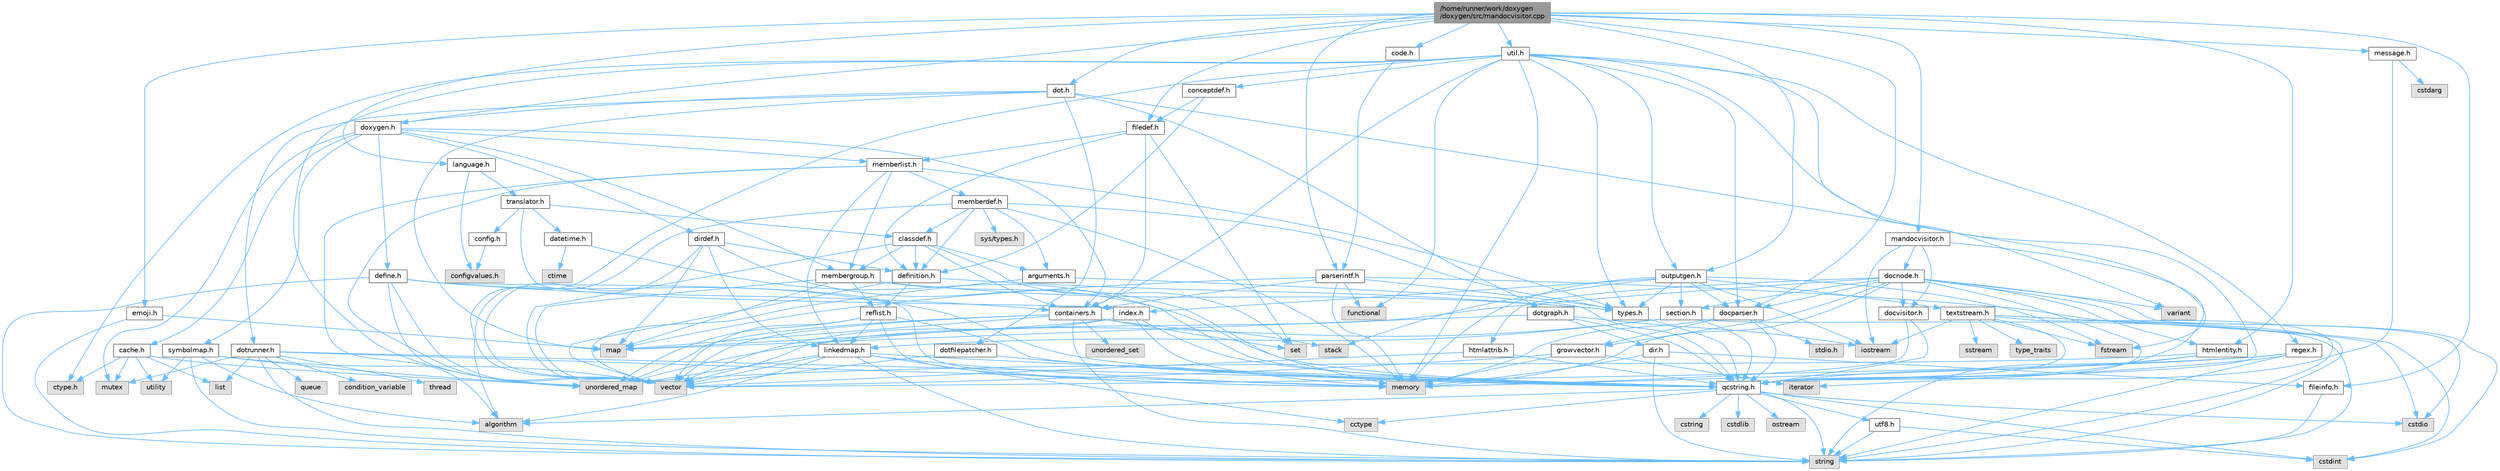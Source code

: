 digraph "/home/runner/work/doxygen/doxygen/src/mandocvisitor.cpp"
{
 // INTERACTIVE_SVG=YES
 // LATEX_PDF_SIZE
  bgcolor="transparent";
  edge [fontname=Helvetica,fontsize=10,labelfontname=Helvetica,labelfontsize=10];
  node [fontname=Helvetica,fontsize=10,shape=box,height=0.2,width=0.4];
  Node1 [id="Node000001",label="/home/runner/work/doxygen\l/doxygen/src/mandocvisitor.cpp",height=0.2,width=0.4,color="gray40", fillcolor="grey60", style="filled", fontcolor="black",tooltip=" "];
  Node1 -> Node2 [id="edge1_Node000001_Node000002",color="steelblue1",style="solid",tooltip=" "];
  Node2 [id="Node000002",label="mandocvisitor.h",height=0.2,width=0.4,color="grey40", fillcolor="white", style="filled",URL="$d6/d6e/mandocvisitor_8h.html",tooltip=" "];
  Node2 -> Node3 [id="edge2_Node000002_Node000003",color="steelblue1",style="solid",tooltip=" "];
  Node3 [id="Node000003",label="iostream",height=0.2,width=0.4,color="grey60", fillcolor="#E0E0E0", style="filled",tooltip=" "];
  Node2 -> Node4 [id="edge3_Node000002_Node000004",color="steelblue1",style="solid",tooltip=" "];
  Node4 [id="Node000004",label="qcstring.h",height=0.2,width=0.4,color="grey40", fillcolor="white", style="filled",URL="$d7/d5c/qcstring_8h.html",tooltip=" "];
  Node4 -> Node5 [id="edge4_Node000004_Node000005",color="steelblue1",style="solid",tooltip=" "];
  Node5 [id="Node000005",label="string",height=0.2,width=0.4,color="grey60", fillcolor="#E0E0E0", style="filled",tooltip=" "];
  Node4 -> Node6 [id="edge5_Node000004_Node000006",color="steelblue1",style="solid",tooltip=" "];
  Node6 [id="Node000006",label="algorithm",height=0.2,width=0.4,color="grey60", fillcolor="#E0E0E0", style="filled",tooltip=" "];
  Node4 -> Node7 [id="edge6_Node000004_Node000007",color="steelblue1",style="solid",tooltip=" "];
  Node7 [id="Node000007",label="cctype",height=0.2,width=0.4,color="grey60", fillcolor="#E0E0E0", style="filled",tooltip=" "];
  Node4 -> Node8 [id="edge7_Node000004_Node000008",color="steelblue1",style="solid",tooltip=" "];
  Node8 [id="Node000008",label="cstring",height=0.2,width=0.4,color="grey60", fillcolor="#E0E0E0", style="filled",tooltip=" "];
  Node4 -> Node9 [id="edge8_Node000004_Node000009",color="steelblue1",style="solid",tooltip=" "];
  Node9 [id="Node000009",label="cstdio",height=0.2,width=0.4,color="grey60", fillcolor="#E0E0E0", style="filled",tooltip=" "];
  Node4 -> Node10 [id="edge9_Node000004_Node000010",color="steelblue1",style="solid",tooltip=" "];
  Node10 [id="Node000010",label="cstdlib",height=0.2,width=0.4,color="grey60", fillcolor="#E0E0E0", style="filled",tooltip=" "];
  Node4 -> Node11 [id="edge10_Node000004_Node000011",color="steelblue1",style="solid",tooltip=" "];
  Node11 [id="Node000011",label="cstdint",height=0.2,width=0.4,color="grey60", fillcolor="#E0E0E0", style="filled",tooltip=" "];
  Node4 -> Node12 [id="edge11_Node000004_Node000012",color="steelblue1",style="solid",tooltip=" "];
  Node12 [id="Node000012",label="ostream",height=0.2,width=0.4,color="grey60", fillcolor="#E0E0E0", style="filled",tooltip=" "];
  Node4 -> Node13 [id="edge12_Node000004_Node000013",color="steelblue1",style="solid",tooltip=" "];
  Node13 [id="Node000013",label="utf8.h",height=0.2,width=0.4,color="grey40", fillcolor="white", style="filled",URL="$db/d7c/utf8_8h.html",tooltip="Various UTF8 related helper functions."];
  Node13 -> Node11 [id="edge13_Node000013_Node000011",color="steelblue1",style="solid",tooltip=" "];
  Node13 -> Node5 [id="edge14_Node000013_Node000005",color="steelblue1",style="solid",tooltip=" "];
  Node2 -> Node14 [id="edge15_Node000002_Node000014",color="steelblue1",style="solid",tooltip=" "];
  Node14 [id="Node000014",label="docvisitor.h",height=0.2,width=0.4,color="grey40", fillcolor="white", style="filled",URL="$d2/d3c/docvisitor_8h.html",tooltip=" "];
  Node14 -> Node15 [id="edge16_Node000014_Node000015",color="steelblue1",style="solid",tooltip=" "];
  Node15 [id="Node000015",label="memory",height=0.2,width=0.4,color="grey60", fillcolor="#E0E0E0", style="filled",tooltip=" "];
  Node14 -> Node4 [id="edge17_Node000014_Node000004",color="steelblue1",style="solid",tooltip=" "];
  Node2 -> Node16 [id="edge18_Node000002_Node000016",color="steelblue1",style="solid",tooltip=" "];
  Node16 [id="Node000016",label="docnode.h",height=0.2,width=0.4,color="grey40", fillcolor="white", style="filled",URL="$de/d2b/docnode_8h.html",tooltip=" "];
  Node16 -> Node9 [id="edge19_Node000016_Node000009",color="steelblue1",style="solid",tooltip=" "];
  Node16 -> Node11 [id="edge20_Node000016_Node000011",color="steelblue1",style="solid",tooltip=" "];
  Node16 -> Node17 [id="edge21_Node000016_Node000017",color="steelblue1",style="solid",tooltip=" "];
  Node17 [id="Node000017",label="vector",height=0.2,width=0.4,color="grey60", fillcolor="#E0E0E0", style="filled",tooltip=" "];
  Node16 -> Node15 [id="edge22_Node000016_Node000015",color="steelblue1",style="solid",tooltip=" "];
  Node16 -> Node18 [id="edge23_Node000016_Node000018",color="steelblue1",style="solid",tooltip=" "];
  Node18 [id="Node000018",label="variant",height=0.2,width=0.4,color="grey60", fillcolor="#E0E0E0", style="filled",tooltip=" "];
  Node16 -> Node4 [id="edge24_Node000016_Node000004",color="steelblue1",style="solid",tooltip=" "];
  Node16 -> Node14 [id="edge25_Node000016_Node000014",color="steelblue1",style="solid",tooltip=" "];
  Node16 -> Node19 [id="edge26_Node000016_Node000019",color="steelblue1",style="solid",tooltip=" "];
  Node19 [id="Node000019",label="docparser.h",height=0.2,width=0.4,color="grey40", fillcolor="white", style="filled",URL="$de/d9c/docparser_8h.html",tooltip=" "];
  Node19 -> Node20 [id="edge27_Node000019_Node000020",color="steelblue1",style="solid",tooltip=" "];
  Node20 [id="Node000020",label="stdio.h",height=0.2,width=0.4,color="grey60", fillcolor="#E0E0E0", style="filled",tooltip=" "];
  Node19 -> Node15 [id="edge28_Node000019_Node000015",color="steelblue1",style="solid",tooltip=" "];
  Node19 -> Node4 [id="edge29_Node000019_Node000004",color="steelblue1",style="solid",tooltip=" "];
  Node19 -> Node21 [id="edge30_Node000019_Node000021",color="steelblue1",style="solid",tooltip=" "];
  Node21 [id="Node000021",label="growvector.h",height=0.2,width=0.4,color="grey40", fillcolor="white", style="filled",URL="$d7/d50/growvector_8h.html",tooltip=" "];
  Node21 -> Node17 [id="edge31_Node000021_Node000017",color="steelblue1",style="solid",tooltip=" "];
  Node21 -> Node15 [id="edge32_Node000021_Node000015",color="steelblue1",style="solid",tooltip=" "];
  Node21 -> Node22 [id="edge33_Node000021_Node000022",color="steelblue1",style="solid",tooltip=" "];
  Node22 [id="Node000022",label="iterator",height=0.2,width=0.4,color="grey60", fillcolor="#E0E0E0", style="filled",tooltip=" "];
  Node16 -> Node23 [id="edge34_Node000016_Node000023",color="steelblue1",style="solid",tooltip=" "];
  Node23 [id="Node000023",label="htmlattrib.h",height=0.2,width=0.4,color="grey40", fillcolor="white", style="filled",URL="$d0/d73/htmlattrib_8h.html",tooltip=" "];
  Node23 -> Node17 [id="edge35_Node000023_Node000017",color="steelblue1",style="solid",tooltip=" "];
  Node23 -> Node4 [id="edge36_Node000023_Node000004",color="steelblue1",style="solid",tooltip=" "];
  Node16 -> Node24 [id="edge37_Node000016_Node000024",color="steelblue1",style="solid",tooltip=" "];
  Node24 [id="Node000024",label="htmlentity.h",height=0.2,width=0.4,color="grey40", fillcolor="white", style="filled",URL="$db/dc6/htmlentity_8h.html",tooltip=" "];
  Node24 -> Node25 [id="edge38_Node000024_Node000025",color="steelblue1",style="solid",tooltip=" "];
  Node25 [id="Node000025",label="unordered_map",height=0.2,width=0.4,color="grey60", fillcolor="#E0E0E0", style="filled",tooltip=" "];
  Node24 -> Node5 [id="edge39_Node000024_Node000005",color="steelblue1",style="solid",tooltip=" "];
  Node24 -> Node4 [id="edge40_Node000024_Node000004",color="steelblue1",style="solid",tooltip=" "];
  Node16 -> Node21 [id="edge41_Node000016_Node000021",color="steelblue1",style="solid",tooltip=" "];
  Node16 -> Node26 [id="edge42_Node000016_Node000026",color="steelblue1",style="solid",tooltip=" "];
  Node26 [id="Node000026",label="section.h",height=0.2,width=0.4,color="grey40", fillcolor="white", style="filled",URL="$d1/d2a/section_8h.html",tooltip=" "];
  Node26 -> Node5 [id="edge43_Node000026_Node000005",color="steelblue1",style="solid",tooltip=" "];
  Node26 -> Node25 [id="edge44_Node000026_Node000025",color="steelblue1",style="solid",tooltip=" "];
  Node26 -> Node4 [id="edge45_Node000026_Node000004",color="steelblue1",style="solid",tooltip=" "];
  Node26 -> Node27 [id="edge46_Node000026_Node000027",color="steelblue1",style="solid",tooltip=" "];
  Node27 [id="Node000027",label="linkedmap.h",height=0.2,width=0.4,color="grey40", fillcolor="white", style="filled",URL="$da/de1/linkedmap_8h.html",tooltip=" "];
  Node27 -> Node25 [id="edge47_Node000027_Node000025",color="steelblue1",style="solid",tooltip=" "];
  Node27 -> Node17 [id="edge48_Node000027_Node000017",color="steelblue1",style="solid",tooltip=" "];
  Node27 -> Node15 [id="edge49_Node000027_Node000015",color="steelblue1",style="solid",tooltip=" "];
  Node27 -> Node5 [id="edge50_Node000027_Node000005",color="steelblue1",style="solid",tooltip=" "];
  Node27 -> Node6 [id="edge51_Node000027_Node000006",color="steelblue1",style="solid",tooltip=" "];
  Node27 -> Node7 [id="edge52_Node000027_Node000007",color="steelblue1",style="solid",tooltip=" "];
  Node27 -> Node4 [id="edge53_Node000027_Node000004",color="steelblue1",style="solid",tooltip=" "];
  Node1 -> Node19 [id="edge54_Node000001_Node000019",color="steelblue1",style="solid",tooltip=" "];
  Node1 -> Node28 [id="edge55_Node000001_Node000028",color="steelblue1",style="solid",tooltip=" "];
  Node28 [id="Node000028",label="language.h",height=0.2,width=0.4,color="grey40", fillcolor="white", style="filled",URL="$d8/dce/language_8h.html",tooltip=" "];
  Node28 -> Node29 [id="edge56_Node000028_Node000029",color="steelblue1",style="solid",tooltip=" "];
  Node29 [id="Node000029",label="translator.h",height=0.2,width=0.4,color="grey40", fillcolor="white", style="filled",URL="$d9/df1/translator_8h.html",tooltip=" "];
  Node29 -> Node30 [id="edge57_Node000029_Node000030",color="steelblue1",style="solid",tooltip=" "];
  Node30 [id="Node000030",label="classdef.h",height=0.2,width=0.4,color="grey40", fillcolor="white", style="filled",URL="$d1/da6/classdef_8h.html",tooltip=" "];
  Node30 -> Node17 [id="edge58_Node000030_Node000017",color="steelblue1",style="solid",tooltip=" "];
  Node30 -> Node31 [id="edge59_Node000030_Node000031",color="steelblue1",style="solid",tooltip=" "];
  Node31 [id="Node000031",label="set",height=0.2,width=0.4,color="grey60", fillcolor="#E0E0E0", style="filled",tooltip=" "];
  Node30 -> Node32 [id="edge60_Node000030_Node000032",color="steelblue1",style="solid",tooltip=" "];
  Node32 [id="Node000032",label="containers.h",height=0.2,width=0.4,color="grey40", fillcolor="white", style="filled",URL="$d5/d75/containers_8h.html",tooltip=" "];
  Node32 -> Node17 [id="edge61_Node000032_Node000017",color="steelblue1",style="solid",tooltip=" "];
  Node32 -> Node5 [id="edge62_Node000032_Node000005",color="steelblue1",style="solid",tooltip=" "];
  Node32 -> Node31 [id="edge63_Node000032_Node000031",color="steelblue1",style="solid",tooltip=" "];
  Node32 -> Node33 [id="edge64_Node000032_Node000033",color="steelblue1",style="solid",tooltip=" "];
  Node33 [id="Node000033",label="map",height=0.2,width=0.4,color="grey60", fillcolor="#E0E0E0", style="filled",tooltip=" "];
  Node32 -> Node34 [id="edge65_Node000032_Node000034",color="steelblue1",style="solid",tooltip=" "];
  Node34 [id="Node000034",label="unordered_set",height=0.2,width=0.4,color="grey60", fillcolor="#E0E0E0", style="filled",tooltip=" "];
  Node32 -> Node25 [id="edge66_Node000032_Node000025",color="steelblue1",style="solid",tooltip=" "];
  Node32 -> Node35 [id="edge67_Node000032_Node000035",color="steelblue1",style="solid",tooltip=" "];
  Node35 [id="Node000035",label="stack",height=0.2,width=0.4,color="grey60", fillcolor="#E0E0E0", style="filled",tooltip=" "];
  Node30 -> Node36 [id="edge68_Node000030_Node000036",color="steelblue1",style="solid",tooltip=" "];
  Node36 [id="Node000036",label="definition.h",height=0.2,width=0.4,color="grey40", fillcolor="white", style="filled",URL="$df/da1/definition_8h.html",tooltip=" "];
  Node36 -> Node17 [id="edge69_Node000036_Node000017",color="steelblue1",style="solid",tooltip=" "];
  Node36 -> Node37 [id="edge70_Node000036_Node000037",color="steelblue1",style="solid",tooltip=" "];
  Node37 [id="Node000037",label="types.h",height=0.2,width=0.4,color="grey40", fillcolor="white", style="filled",URL="$d9/d49/types_8h.html",tooltip="This file contains a number of basic enums and types."];
  Node37 -> Node4 [id="edge71_Node000037_Node000004",color="steelblue1",style="solid",tooltip=" "];
  Node36 -> Node38 [id="edge72_Node000036_Node000038",color="steelblue1",style="solid",tooltip=" "];
  Node38 [id="Node000038",label="reflist.h",height=0.2,width=0.4,color="grey40", fillcolor="white", style="filled",URL="$d1/d02/reflist_8h.html",tooltip=" "];
  Node38 -> Node17 [id="edge73_Node000038_Node000017",color="steelblue1",style="solid",tooltip=" "];
  Node38 -> Node25 [id="edge74_Node000038_Node000025",color="steelblue1",style="solid",tooltip=" "];
  Node38 -> Node15 [id="edge75_Node000038_Node000015",color="steelblue1",style="solid",tooltip=" "];
  Node38 -> Node4 [id="edge76_Node000038_Node000004",color="steelblue1",style="solid",tooltip=" "];
  Node38 -> Node27 [id="edge77_Node000038_Node000027",color="steelblue1",style="solid",tooltip=" "];
  Node30 -> Node39 [id="edge78_Node000030_Node000039",color="steelblue1",style="solid",tooltip=" "];
  Node39 [id="Node000039",label="arguments.h",height=0.2,width=0.4,color="grey40", fillcolor="white", style="filled",URL="$df/d9b/arguments_8h.html",tooltip=" "];
  Node39 -> Node17 [id="edge79_Node000039_Node000017",color="steelblue1",style="solid",tooltip=" "];
  Node39 -> Node4 [id="edge80_Node000039_Node000004",color="steelblue1",style="solid",tooltip=" "];
  Node30 -> Node40 [id="edge81_Node000030_Node000040",color="steelblue1",style="solid",tooltip=" "];
  Node40 [id="Node000040",label="membergroup.h",height=0.2,width=0.4,color="grey40", fillcolor="white", style="filled",URL="$d9/d11/membergroup_8h.html",tooltip=" "];
  Node40 -> Node17 [id="edge82_Node000040_Node000017",color="steelblue1",style="solid",tooltip=" "];
  Node40 -> Node33 [id="edge83_Node000040_Node000033",color="steelblue1",style="solid",tooltip=" "];
  Node40 -> Node15 [id="edge84_Node000040_Node000015",color="steelblue1",style="solid",tooltip=" "];
  Node40 -> Node37 [id="edge85_Node000040_Node000037",color="steelblue1",style="solid",tooltip=" "];
  Node40 -> Node38 [id="edge86_Node000040_Node000038",color="steelblue1",style="solid",tooltip=" "];
  Node29 -> Node41 [id="edge87_Node000029_Node000041",color="steelblue1",style="solid",tooltip=" "];
  Node41 [id="Node000041",label="config.h",height=0.2,width=0.4,color="grey40", fillcolor="white", style="filled",URL="$db/d16/config_8h.html",tooltip=" "];
  Node41 -> Node42 [id="edge88_Node000041_Node000042",color="steelblue1",style="solid",tooltip=" "];
  Node42 [id="Node000042",label="configvalues.h",height=0.2,width=0.4,color="grey60", fillcolor="#E0E0E0", style="filled",tooltip=" "];
  Node29 -> Node43 [id="edge89_Node000029_Node000043",color="steelblue1",style="solid",tooltip=" "];
  Node43 [id="Node000043",label="datetime.h",height=0.2,width=0.4,color="grey40", fillcolor="white", style="filled",URL="$de/d1b/datetime_8h.html",tooltip=" "];
  Node43 -> Node44 [id="edge90_Node000043_Node000044",color="steelblue1",style="solid",tooltip=" "];
  Node44 [id="Node000044",label="ctime",height=0.2,width=0.4,color="grey60", fillcolor="#E0E0E0", style="filled",tooltip=" "];
  Node43 -> Node4 [id="edge91_Node000043_Node000004",color="steelblue1",style="solid",tooltip=" "];
  Node29 -> Node45 [id="edge92_Node000029_Node000045",color="steelblue1",style="solid",tooltip=" "];
  Node45 [id="Node000045",label="index.h",height=0.2,width=0.4,color="grey40", fillcolor="white", style="filled",URL="$d1/db5/index_8h.html",tooltip=" "];
  Node45 -> Node15 [id="edge93_Node000045_Node000015",color="steelblue1",style="solid",tooltip=" "];
  Node45 -> Node17 [id="edge94_Node000045_Node000017",color="steelblue1",style="solid",tooltip=" "];
  Node45 -> Node33 [id="edge95_Node000045_Node000033",color="steelblue1",style="solid",tooltip=" "];
  Node45 -> Node4 [id="edge96_Node000045_Node000004",color="steelblue1",style="solid",tooltip=" "];
  Node28 -> Node42 [id="edge97_Node000028_Node000042",color="steelblue1",style="solid",tooltip=" "];
  Node1 -> Node46 [id="edge98_Node000001_Node000046",color="steelblue1",style="solid",tooltip=" "];
  Node46 [id="Node000046",label="doxygen.h",height=0.2,width=0.4,color="grey40", fillcolor="white", style="filled",URL="$d1/da1/doxygen_8h.html",tooltip=" "];
  Node46 -> Node47 [id="edge99_Node000046_Node000047",color="steelblue1",style="solid",tooltip=" "];
  Node47 [id="Node000047",label="mutex",height=0.2,width=0.4,color="grey60", fillcolor="#E0E0E0", style="filled",tooltip=" "];
  Node46 -> Node32 [id="edge100_Node000046_Node000032",color="steelblue1",style="solid",tooltip=" "];
  Node46 -> Node40 [id="edge101_Node000046_Node000040",color="steelblue1",style="solid",tooltip=" "];
  Node46 -> Node48 [id="edge102_Node000046_Node000048",color="steelblue1",style="solid",tooltip=" "];
  Node48 [id="Node000048",label="dirdef.h",height=0.2,width=0.4,color="grey40", fillcolor="white", style="filled",URL="$d6/d15/dirdef_8h.html",tooltip=" "];
  Node48 -> Node17 [id="edge103_Node000048_Node000017",color="steelblue1",style="solid",tooltip=" "];
  Node48 -> Node33 [id="edge104_Node000048_Node000033",color="steelblue1",style="solid",tooltip=" "];
  Node48 -> Node4 [id="edge105_Node000048_Node000004",color="steelblue1",style="solid",tooltip=" "];
  Node48 -> Node27 [id="edge106_Node000048_Node000027",color="steelblue1",style="solid",tooltip=" "];
  Node48 -> Node36 [id="edge107_Node000048_Node000036",color="steelblue1",style="solid",tooltip=" "];
  Node46 -> Node49 [id="edge108_Node000046_Node000049",color="steelblue1",style="solid",tooltip=" "];
  Node49 [id="Node000049",label="memberlist.h",height=0.2,width=0.4,color="grey40", fillcolor="white", style="filled",URL="$dd/d78/memberlist_8h.html",tooltip=" "];
  Node49 -> Node17 [id="edge109_Node000049_Node000017",color="steelblue1",style="solid",tooltip=" "];
  Node49 -> Node6 [id="edge110_Node000049_Node000006",color="steelblue1",style="solid",tooltip=" "];
  Node49 -> Node50 [id="edge111_Node000049_Node000050",color="steelblue1",style="solid",tooltip=" "];
  Node50 [id="Node000050",label="memberdef.h",height=0.2,width=0.4,color="grey40", fillcolor="white", style="filled",URL="$d4/d46/memberdef_8h.html",tooltip=" "];
  Node50 -> Node17 [id="edge112_Node000050_Node000017",color="steelblue1",style="solid",tooltip=" "];
  Node50 -> Node15 [id="edge113_Node000050_Node000015",color="steelblue1",style="solid",tooltip=" "];
  Node50 -> Node51 [id="edge114_Node000050_Node000051",color="steelblue1",style="solid",tooltip=" "];
  Node51 [id="Node000051",label="sys/types.h",height=0.2,width=0.4,color="grey60", fillcolor="#E0E0E0", style="filled",tooltip=" "];
  Node50 -> Node37 [id="edge115_Node000050_Node000037",color="steelblue1",style="solid",tooltip=" "];
  Node50 -> Node36 [id="edge116_Node000050_Node000036",color="steelblue1",style="solid",tooltip=" "];
  Node50 -> Node39 [id="edge117_Node000050_Node000039",color="steelblue1",style="solid",tooltip=" "];
  Node50 -> Node30 [id="edge118_Node000050_Node000030",color="steelblue1",style="solid",tooltip=" "];
  Node49 -> Node27 [id="edge119_Node000049_Node000027",color="steelblue1",style="solid",tooltip=" "];
  Node49 -> Node37 [id="edge120_Node000049_Node000037",color="steelblue1",style="solid",tooltip=" "];
  Node49 -> Node40 [id="edge121_Node000049_Node000040",color="steelblue1",style="solid",tooltip=" "];
  Node46 -> Node52 [id="edge122_Node000046_Node000052",color="steelblue1",style="solid",tooltip=" "];
  Node52 [id="Node000052",label="define.h",height=0.2,width=0.4,color="grey40", fillcolor="white", style="filled",URL="$df/d67/define_8h.html",tooltip=" "];
  Node52 -> Node17 [id="edge123_Node000052_Node000017",color="steelblue1",style="solid",tooltip=" "];
  Node52 -> Node15 [id="edge124_Node000052_Node000015",color="steelblue1",style="solid",tooltip=" "];
  Node52 -> Node5 [id="edge125_Node000052_Node000005",color="steelblue1",style="solid",tooltip=" "];
  Node52 -> Node25 [id="edge126_Node000052_Node000025",color="steelblue1",style="solid",tooltip=" "];
  Node52 -> Node4 [id="edge127_Node000052_Node000004",color="steelblue1",style="solid",tooltip=" "];
  Node52 -> Node32 [id="edge128_Node000052_Node000032",color="steelblue1",style="solid",tooltip=" "];
  Node46 -> Node53 [id="edge129_Node000046_Node000053",color="steelblue1",style="solid",tooltip=" "];
  Node53 [id="Node000053",label="cache.h",height=0.2,width=0.4,color="grey40", fillcolor="white", style="filled",URL="$d3/d26/cache_8h.html",tooltip=" "];
  Node53 -> Node54 [id="edge130_Node000053_Node000054",color="steelblue1",style="solid",tooltip=" "];
  Node54 [id="Node000054",label="list",height=0.2,width=0.4,color="grey60", fillcolor="#E0E0E0", style="filled",tooltip=" "];
  Node53 -> Node25 [id="edge131_Node000053_Node000025",color="steelblue1",style="solid",tooltip=" "];
  Node53 -> Node47 [id="edge132_Node000053_Node000047",color="steelblue1",style="solid",tooltip=" "];
  Node53 -> Node55 [id="edge133_Node000053_Node000055",color="steelblue1",style="solid",tooltip=" "];
  Node55 [id="Node000055",label="utility",height=0.2,width=0.4,color="grey60", fillcolor="#E0E0E0", style="filled",tooltip=" "];
  Node53 -> Node56 [id="edge134_Node000053_Node000056",color="steelblue1",style="solid",tooltip=" "];
  Node56 [id="Node000056",label="ctype.h",height=0.2,width=0.4,color="grey60", fillcolor="#E0E0E0", style="filled",tooltip=" "];
  Node46 -> Node57 [id="edge135_Node000046_Node000057",color="steelblue1",style="solid",tooltip=" "];
  Node57 [id="Node000057",label="symbolmap.h",height=0.2,width=0.4,color="grey40", fillcolor="white", style="filled",URL="$d7/ddd/symbolmap_8h.html",tooltip=" "];
  Node57 -> Node6 [id="edge136_Node000057_Node000006",color="steelblue1",style="solid",tooltip=" "];
  Node57 -> Node25 [id="edge137_Node000057_Node000025",color="steelblue1",style="solid",tooltip=" "];
  Node57 -> Node17 [id="edge138_Node000057_Node000017",color="steelblue1",style="solid",tooltip=" "];
  Node57 -> Node5 [id="edge139_Node000057_Node000005",color="steelblue1",style="solid",tooltip=" "];
  Node57 -> Node55 [id="edge140_Node000057_Node000055",color="steelblue1",style="solid",tooltip=" "];
  Node1 -> Node58 [id="edge141_Node000001_Node000058",color="steelblue1",style="solid",tooltip=" "];
  Node58 [id="Node000058",label="outputgen.h",height=0.2,width=0.4,color="grey40", fillcolor="white", style="filled",URL="$df/d06/outputgen_8h.html",tooltip=" "];
  Node58 -> Node15 [id="edge142_Node000058_Node000015",color="steelblue1",style="solid",tooltip=" "];
  Node58 -> Node35 [id="edge143_Node000058_Node000035",color="steelblue1",style="solid",tooltip=" "];
  Node58 -> Node3 [id="edge144_Node000058_Node000003",color="steelblue1",style="solid",tooltip=" "];
  Node58 -> Node59 [id="edge145_Node000058_Node000059",color="steelblue1",style="solid",tooltip=" "];
  Node59 [id="Node000059",label="fstream",height=0.2,width=0.4,color="grey60", fillcolor="#E0E0E0", style="filled",tooltip=" "];
  Node58 -> Node37 [id="edge146_Node000058_Node000037",color="steelblue1",style="solid",tooltip=" "];
  Node58 -> Node45 [id="edge147_Node000058_Node000045",color="steelblue1",style="solid",tooltip=" "];
  Node58 -> Node26 [id="edge148_Node000058_Node000026",color="steelblue1",style="solid",tooltip=" "];
  Node58 -> Node60 [id="edge149_Node000058_Node000060",color="steelblue1",style="solid",tooltip=" "];
  Node60 [id="Node000060",label="textstream.h",height=0.2,width=0.4,color="grey40", fillcolor="white", style="filled",URL="$d4/d7d/textstream_8h.html",tooltip=" "];
  Node60 -> Node5 [id="edge150_Node000060_Node000005",color="steelblue1",style="solid",tooltip=" "];
  Node60 -> Node3 [id="edge151_Node000060_Node000003",color="steelblue1",style="solid",tooltip=" "];
  Node60 -> Node61 [id="edge152_Node000060_Node000061",color="steelblue1",style="solid",tooltip=" "];
  Node61 [id="Node000061",label="sstream",height=0.2,width=0.4,color="grey60", fillcolor="#E0E0E0", style="filled",tooltip=" "];
  Node60 -> Node11 [id="edge153_Node000060_Node000011",color="steelblue1",style="solid",tooltip=" "];
  Node60 -> Node9 [id="edge154_Node000060_Node000009",color="steelblue1",style="solid",tooltip=" "];
  Node60 -> Node59 [id="edge155_Node000060_Node000059",color="steelblue1",style="solid",tooltip=" "];
  Node60 -> Node62 [id="edge156_Node000060_Node000062",color="steelblue1",style="solid",tooltip=" "];
  Node62 [id="Node000062",label="type_traits",height=0.2,width=0.4,color="grey60", fillcolor="#E0E0E0", style="filled",tooltip=" "];
  Node60 -> Node4 [id="edge157_Node000060_Node000004",color="steelblue1",style="solid",tooltip=" "];
  Node58 -> Node19 [id="edge158_Node000058_Node000019",color="steelblue1",style="solid",tooltip=" "];
  Node1 -> Node63 [id="edge159_Node000001_Node000063",color="steelblue1",style="solid",tooltip=" "];
  Node63 [id="Node000063",label="code.h",height=0.2,width=0.4,color="grey40", fillcolor="white", style="filled",URL="$dd/dd8/code_8h.html",tooltip=" "];
  Node63 -> Node64 [id="edge160_Node000063_Node000064",color="steelblue1",style="solid",tooltip=" "];
  Node64 [id="Node000064",label="parserintf.h",height=0.2,width=0.4,color="grey40", fillcolor="white", style="filled",URL="$da/d55/parserintf_8h.html",tooltip=" "];
  Node64 -> Node65 [id="edge161_Node000064_Node000065",color="steelblue1",style="solid",tooltip=" "];
  Node65 [id="Node000065",label="functional",height=0.2,width=0.4,color="grey60", fillcolor="#E0E0E0", style="filled",tooltip=" "];
  Node64 -> Node15 [id="edge162_Node000064_Node000015",color="steelblue1",style="solid",tooltip=" "];
  Node64 -> Node33 [id="edge163_Node000064_Node000033",color="steelblue1",style="solid",tooltip=" "];
  Node64 -> Node5 [id="edge164_Node000064_Node000005",color="steelblue1",style="solid",tooltip=" "];
  Node64 -> Node37 [id="edge165_Node000064_Node000037",color="steelblue1",style="solid",tooltip=" "];
  Node64 -> Node32 [id="edge166_Node000064_Node000032",color="steelblue1",style="solid",tooltip=" "];
  Node1 -> Node66 [id="edge167_Node000001_Node000066",color="steelblue1",style="solid",tooltip=" "];
  Node66 [id="Node000066",label="dot.h",height=0.2,width=0.4,color="grey40", fillcolor="white", style="filled",URL="$d6/d4a/dot_8h.html",tooltip=" "];
  Node66 -> Node33 [id="edge168_Node000066_Node000033",color="steelblue1",style="solid",tooltip=" "];
  Node66 -> Node4 [id="edge169_Node000066_Node000004",color="steelblue1",style="solid",tooltip=" "];
  Node66 -> Node67 [id="edge170_Node000066_Node000067",color="steelblue1",style="solid",tooltip=" "];
  Node67 [id="Node000067",label="dotgraph.h",height=0.2,width=0.4,color="grey40", fillcolor="white", style="filled",URL="$d0/daa/dotgraph_8h.html",tooltip=" "];
  Node67 -> Node3 [id="edge171_Node000067_Node000003",color="steelblue1",style="solid",tooltip=" "];
  Node67 -> Node33 [id="edge172_Node000067_Node000033",color="steelblue1",style="solid",tooltip=" "];
  Node67 -> Node4 [id="edge173_Node000067_Node000004",color="steelblue1",style="solid",tooltip=" "];
  Node67 -> Node68 [id="edge174_Node000067_Node000068",color="steelblue1",style="solid",tooltip=" "];
  Node68 [id="Node000068",label="dir.h",height=0.2,width=0.4,color="grey40", fillcolor="white", style="filled",URL="$df/d9c/dir_8h.html",tooltip=" "];
  Node68 -> Node5 [id="edge175_Node000068_Node000005",color="steelblue1",style="solid",tooltip=" "];
  Node68 -> Node15 [id="edge176_Node000068_Node000015",color="steelblue1",style="solid",tooltip=" "];
  Node68 -> Node69 [id="edge177_Node000068_Node000069",color="steelblue1",style="solid",tooltip=" "];
  Node69 [id="Node000069",label="fileinfo.h",height=0.2,width=0.4,color="grey40", fillcolor="white", style="filled",URL="$df/d45/fileinfo_8h.html",tooltip=" "];
  Node69 -> Node5 [id="edge178_Node000069_Node000005",color="steelblue1",style="solid",tooltip=" "];
  Node66 -> Node70 [id="edge179_Node000066_Node000070",color="steelblue1",style="solid",tooltip=" "];
  Node70 [id="Node000070",label="dotfilepatcher.h",height=0.2,width=0.4,color="grey40", fillcolor="white", style="filled",URL="$d3/d38/dotfilepatcher_8h.html",tooltip=" "];
  Node70 -> Node17 [id="edge180_Node000070_Node000017",color="steelblue1",style="solid",tooltip=" "];
  Node70 -> Node4 [id="edge181_Node000070_Node000004",color="steelblue1",style="solid",tooltip=" "];
  Node66 -> Node71 [id="edge182_Node000066_Node000071",color="steelblue1",style="solid",tooltip=" "];
  Node71 [id="Node000071",label="dotrunner.h",height=0.2,width=0.4,color="grey40", fillcolor="white", style="filled",URL="$d2/dd1/dotrunner_8h.html",tooltip=" "];
  Node71 -> Node5 [id="edge183_Node000071_Node000005",color="steelblue1",style="solid",tooltip=" "];
  Node71 -> Node72 [id="edge184_Node000071_Node000072",color="steelblue1",style="solid",tooltip=" "];
  Node72 [id="Node000072",label="thread",height=0.2,width=0.4,color="grey60", fillcolor="#E0E0E0", style="filled",tooltip=" "];
  Node71 -> Node54 [id="edge185_Node000071_Node000054",color="steelblue1",style="solid",tooltip=" "];
  Node71 -> Node73 [id="edge186_Node000071_Node000073",color="steelblue1",style="solid",tooltip=" "];
  Node73 [id="Node000073",label="queue",height=0.2,width=0.4,color="grey60", fillcolor="#E0E0E0", style="filled",tooltip=" "];
  Node71 -> Node47 [id="edge187_Node000071_Node000047",color="steelblue1",style="solid",tooltip=" "];
  Node71 -> Node74 [id="edge188_Node000071_Node000074",color="steelblue1",style="solid",tooltip=" "];
  Node74 [id="Node000074",label="condition_variable",height=0.2,width=0.4,color="grey60", fillcolor="#E0E0E0", style="filled",tooltip=" "];
  Node71 -> Node15 [id="edge189_Node000071_Node000015",color="steelblue1",style="solid",tooltip=" "];
  Node71 -> Node4 [id="edge190_Node000071_Node000004",color="steelblue1",style="solid",tooltip=" "];
  Node66 -> Node46 [id="edge191_Node000066_Node000046",color="steelblue1",style="solid",tooltip=" "];
  Node1 -> Node75 [id="edge192_Node000001_Node000075",color="steelblue1",style="solid",tooltip=" "];
  Node75 [id="Node000075",label="util.h",height=0.2,width=0.4,color="grey40", fillcolor="white", style="filled",URL="$d8/d3c/util_8h.html",tooltip="A bunch of utility functions."];
  Node75 -> Node15 [id="edge193_Node000075_Node000015",color="steelblue1",style="solid",tooltip=" "];
  Node75 -> Node25 [id="edge194_Node000075_Node000025",color="steelblue1",style="solid",tooltip=" "];
  Node75 -> Node6 [id="edge195_Node000075_Node000006",color="steelblue1",style="solid",tooltip=" "];
  Node75 -> Node65 [id="edge196_Node000075_Node000065",color="steelblue1",style="solid",tooltip=" "];
  Node75 -> Node59 [id="edge197_Node000075_Node000059",color="steelblue1",style="solid",tooltip=" "];
  Node75 -> Node18 [id="edge198_Node000075_Node000018",color="steelblue1",style="solid",tooltip=" "];
  Node75 -> Node56 [id="edge199_Node000075_Node000056",color="steelblue1",style="solid",tooltip=" "];
  Node75 -> Node37 [id="edge200_Node000075_Node000037",color="steelblue1",style="solid",tooltip=" "];
  Node75 -> Node19 [id="edge201_Node000075_Node000019",color="steelblue1",style="solid",tooltip=" "];
  Node75 -> Node32 [id="edge202_Node000075_Node000032",color="steelblue1",style="solid",tooltip=" "];
  Node75 -> Node58 [id="edge203_Node000075_Node000058",color="steelblue1",style="solid",tooltip=" "];
  Node75 -> Node76 [id="edge204_Node000075_Node000076",color="steelblue1",style="solid",tooltip=" "];
  Node76 [id="Node000076",label="regex.h",height=0.2,width=0.4,color="grey40", fillcolor="white", style="filled",URL="$d1/d21/regex_8h.html",tooltip=" "];
  Node76 -> Node15 [id="edge205_Node000076_Node000015",color="steelblue1",style="solid",tooltip=" "];
  Node76 -> Node5 [id="edge206_Node000076_Node000005",color="steelblue1",style="solid",tooltip=" "];
  Node76 -> Node17 [id="edge207_Node000076_Node000017",color="steelblue1",style="solid",tooltip=" "];
  Node76 -> Node22 [id="edge208_Node000076_Node000022",color="steelblue1",style="solid",tooltip=" "];
  Node75 -> Node77 [id="edge209_Node000075_Node000077",color="steelblue1",style="solid",tooltip=" "];
  Node77 [id="Node000077",label="conceptdef.h",height=0.2,width=0.4,color="grey40", fillcolor="white", style="filled",URL="$da/df1/conceptdef_8h.html",tooltip=" "];
  Node77 -> Node36 [id="edge210_Node000077_Node000036",color="steelblue1",style="solid",tooltip=" "];
  Node77 -> Node78 [id="edge211_Node000077_Node000078",color="steelblue1",style="solid",tooltip=" "];
  Node78 [id="Node000078",label="filedef.h",height=0.2,width=0.4,color="grey40", fillcolor="white", style="filled",URL="$d4/d3a/filedef_8h.html",tooltip=" "];
  Node78 -> Node31 [id="edge212_Node000078_Node000031",color="steelblue1",style="solid",tooltip=" "];
  Node78 -> Node36 [id="edge213_Node000078_Node000036",color="steelblue1",style="solid",tooltip=" "];
  Node78 -> Node49 [id="edge214_Node000078_Node000049",color="steelblue1",style="solid",tooltip=" "];
  Node78 -> Node32 [id="edge215_Node000078_Node000032",color="steelblue1",style="solid",tooltip=" "];
  Node1 -> Node79 [id="edge216_Node000001_Node000079",color="steelblue1",style="solid",tooltip=" "];
  Node79 [id="Node000079",label="message.h",height=0.2,width=0.4,color="grey40", fillcolor="white", style="filled",URL="$d2/d0d/message_8h.html",tooltip=" "];
  Node79 -> Node80 [id="edge217_Node000079_Node000080",color="steelblue1",style="solid",tooltip=" "];
  Node80 [id="Node000080",label="cstdarg",height=0.2,width=0.4,color="grey60", fillcolor="#E0E0E0", style="filled",tooltip=" "];
  Node79 -> Node4 [id="edge218_Node000079_Node000004",color="steelblue1",style="solid",tooltip=" "];
  Node1 -> Node64 [id="edge219_Node000001_Node000064",color="steelblue1",style="solid",tooltip=" "];
  Node1 -> Node78 [id="edge220_Node000001_Node000078",color="steelblue1",style="solid",tooltip=" "];
  Node1 -> Node24 [id="edge221_Node000001_Node000024",color="steelblue1",style="solid",tooltip=" "];
  Node1 -> Node81 [id="edge222_Node000001_Node000081",color="steelblue1",style="solid",tooltip=" "];
  Node81 [id="Node000081",label="emoji.h",height=0.2,width=0.4,color="grey40", fillcolor="white", style="filled",URL="$d6/dd3/emoji_8h.html",tooltip=" "];
  Node81 -> Node33 [id="edge223_Node000081_Node000033",color="steelblue1",style="solid",tooltip=" "];
  Node81 -> Node5 [id="edge224_Node000081_Node000005",color="steelblue1",style="solid",tooltip=" "];
  Node1 -> Node69 [id="edge225_Node000001_Node000069",color="steelblue1",style="solid",tooltip=" "];
}
